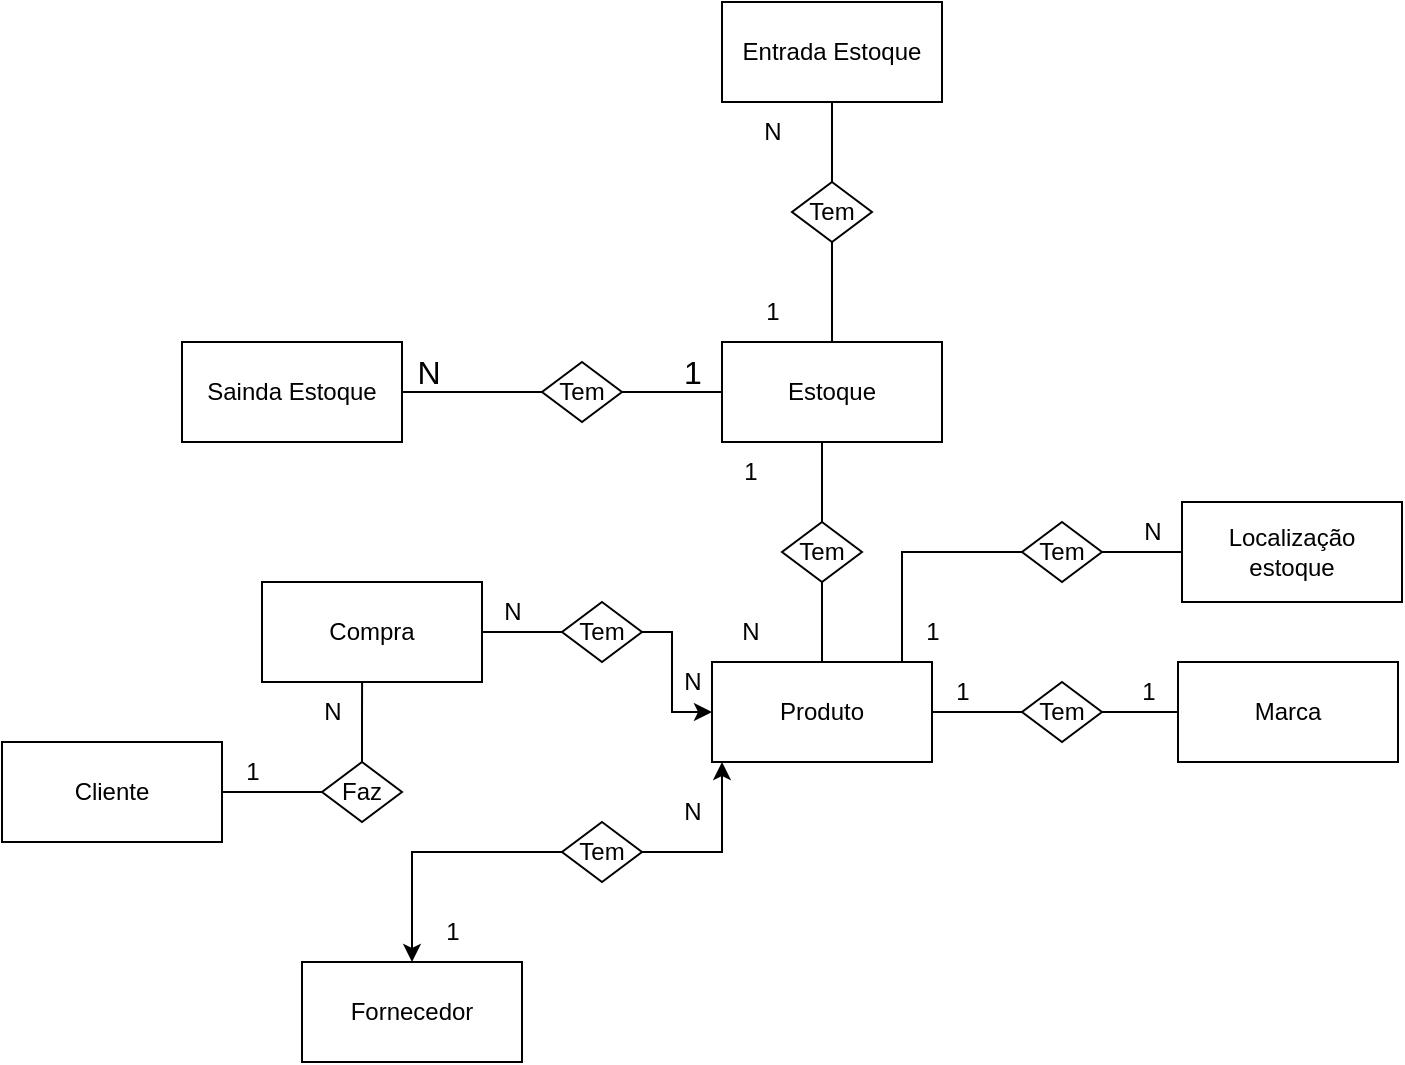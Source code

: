 <mxfile version="24.7.10">
  <diagram name="Página-1" id="eEJ-0p8HCi-mFZOOHUiT">
    <mxGraphModel dx="1486" dy="766" grid="1" gridSize="10" guides="1" tooltips="1" connect="1" arrows="1" fold="1" page="1" pageScale="1" pageWidth="827" pageHeight="1169" math="0" shadow="0">
      <root>
        <mxCell id="0" />
        <mxCell id="1" parent="0" />
        <mxCell id="wEgIOjfiDIlphTV_UnIY-1" value="Compra" style="html=1;whiteSpace=wrap;" parent="1" vertex="1">
          <mxGeometry x="170" y="360" width="110" height="50" as="geometry" />
        </mxCell>
        <mxCell id="wEgIOjfiDIlphTV_UnIY-4" value="Marca" style="html=1;whiteSpace=wrap;" parent="1" vertex="1">
          <mxGeometry x="628" y="400" width="110" height="50" as="geometry" />
        </mxCell>
        <mxCell id="lVLkWSktTIMoi4lAHS9Y-60" style="edgeStyle=orthogonalEdgeStyle;rounded=0;orthogonalLoop=1;jettySize=auto;html=1;entryX=0;entryY=0.5;entryDx=0;entryDy=0;endArrow=none;endFill=0;" parent="1" source="wEgIOjfiDIlphTV_UnIY-5" target="lVLkWSktTIMoi4lAHS9Y-57" edge="1">
          <mxGeometry relative="1" as="geometry" />
        </mxCell>
        <mxCell id="wEgIOjfiDIlphTV_UnIY-5" value="Cliente" style="html=1;whiteSpace=wrap;" parent="1" vertex="1">
          <mxGeometry x="40" y="440" width="110" height="50" as="geometry" />
        </mxCell>
        <mxCell id="wEgIOjfiDIlphTV_UnIY-10" value="Entrada Estoque" style="html=1;whiteSpace=wrap;" parent="1" vertex="1">
          <mxGeometry x="400" y="70" width="110" height="50" as="geometry" />
        </mxCell>
        <mxCell id="3VSIglFikXyJKSjwA9SF-3" value="" style="edgeStyle=none;curved=1;rounded=0;orthogonalLoop=1;jettySize=auto;html=1;fontSize=12;startSize=8;endSize=8;endArrow=none;endFill=0;" parent="1" edge="1">
          <mxGeometry relative="1" as="geometry">
            <mxPoint x="240" y="145" as="targetPoint" />
          </mxGeometry>
        </mxCell>
        <mxCell id="3VSIglFikXyJKSjwA9SF-4" value="" style="edgeStyle=none;curved=1;rounded=0;orthogonalLoop=1;jettySize=auto;html=1;fontSize=12;startSize=8;endSize=8;endArrow=none;endFill=0;" parent="1" edge="1">
          <mxGeometry relative="1" as="geometry">
            <mxPoint x="240" y="145" as="targetPoint" />
          </mxGeometry>
        </mxCell>
        <mxCell id="lVLkWSktTIMoi4lAHS9Y-4" style="edgeStyle=orthogonalEdgeStyle;rounded=0;orthogonalLoop=1;jettySize=auto;html=1;entryX=1;entryY=0.5;entryDx=0;entryDy=0;endArrow=none;endFill=0;" parent="1" source="lVLkWSktTIMoi4lAHS9Y-2" target="lVLkWSktTIMoi4lAHS9Y-1" edge="1">
          <mxGeometry relative="1" as="geometry" />
        </mxCell>
        <mxCell id="lVLkWSktTIMoi4lAHS9Y-7" style="edgeStyle=orthogonalEdgeStyle;rounded=0;orthogonalLoop=1;jettySize=auto;html=1;entryX=0;entryY=0.5;entryDx=0;entryDy=0;endArrow=none;endFill=0;" parent="1" source="lVLkWSktTIMoi4lAHS9Y-2" target="wEgIOjfiDIlphTV_UnIY-8" edge="1">
          <mxGeometry relative="1" as="geometry" />
        </mxCell>
        <mxCell id="lVLkWSktTIMoi4lAHS9Y-2" value="Tem" style="rhombus;whiteSpace=wrap;html=1;" parent="1" vertex="1">
          <mxGeometry x="310" y="250" width="40" height="30" as="geometry" />
        </mxCell>
        <mxCell id="lVLkWSktTIMoi4lAHS9Y-9" style="edgeStyle=orthogonalEdgeStyle;rounded=0;orthogonalLoop=1;jettySize=auto;html=1;entryX=0.5;entryY=1;entryDx=0;entryDy=0;endArrow=none;endFill=0;" parent="1" source="lVLkWSktTIMoi4lAHS9Y-8" target="wEgIOjfiDIlphTV_UnIY-10" edge="1">
          <mxGeometry relative="1" as="geometry" />
        </mxCell>
        <mxCell id="lVLkWSktTIMoi4lAHS9Y-10" style="edgeStyle=orthogonalEdgeStyle;rounded=0;orthogonalLoop=1;jettySize=auto;html=1;entryX=0.5;entryY=0;entryDx=0;entryDy=0;endArrow=none;endFill=0;" parent="1" source="lVLkWSktTIMoi4lAHS9Y-8" target="wEgIOjfiDIlphTV_UnIY-8" edge="1">
          <mxGeometry relative="1" as="geometry" />
        </mxCell>
        <mxCell id="lVLkWSktTIMoi4lAHS9Y-8" value="Tem" style="rhombus;whiteSpace=wrap;html=1;" parent="1" vertex="1">
          <mxGeometry x="435" y="160" width="40" height="30" as="geometry" />
        </mxCell>
        <mxCell id="lVLkWSktTIMoi4lAHS9Y-11" value="" style="group" parent="1" vertex="1" connectable="0">
          <mxGeometry x="130" y="240" width="142.5" height="50" as="geometry" />
        </mxCell>
        <mxCell id="3VSIglFikXyJKSjwA9SF-5" value="N" style="text;html=1;align=center;verticalAlign=middle;resizable=0;points=[];autosize=1;strokeColor=none;fillColor=none;fontSize=16;" parent="lVLkWSktTIMoi4lAHS9Y-11" vertex="1">
          <mxGeometry x="102.5" width="40" height="30" as="geometry" />
        </mxCell>
        <mxCell id="lVLkWSktTIMoi4lAHS9Y-1" value="Sainda Estoque" style="html=1;whiteSpace=wrap;" parent="lVLkWSktTIMoi4lAHS9Y-11" vertex="1">
          <mxGeometry width="110" height="50" as="geometry" />
        </mxCell>
        <mxCell id="lVLkWSktTIMoi4lAHS9Y-13" value="" style="group" parent="1" vertex="1" connectable="0">
          <mxGeometry x="370" y="240" width="140" height="50" as="geometry" />
        </mxCell>
        <mxCell id="wEgIOjfiDIlphTV_UnIY-8" value="Estoque" style="html=1;whiteSpace=wrap;" parent="lVLkWSktTIMoi4lAHS9Y-13" vertex="1">
          <mxGeometry x="30" width="110" height="50" as="geometry" />
        </mxCell>
        <mxCell id="lVLkWSktTIMoi4lAHS9Y-3" value="1" style="text;html=1;align=center;verticalAlign=middle;resizable=0;points=[];autosize=1;strokeColor=none;fillColor=none;fontSize=16;" parent="lVLkWSktTIMoi4lAHS9Y-13" vertex="1">
          <mxGeometry width="30" height="30" as="geometry" />
        </mxCell>
        <mxCell id="lVLkWSktTIMoi4lAHS9Y-22" value="1" style="text;html=1;align=center;verticalAlign=middle;resizable=0;points=[];autosize=1;strokeColor=none;fillColor=none;" parent="lVLkWSktTIMoi4lAHS9Y-13" vertex="1">
          <mxGeometry x="40" y="-30" width="30" height="30" as="geometry" />
        </mxCell>
        <mxCell id="lVLkWSktTIMoi4lAHS9Y-16" value="" style="edgeStyle=orthogonalEdgeStyle;rounded=0;orthogonalLoop=1;jettySize=auto;html=1;endArrow=none;endFill=0;" parent="1" source="lVLkWSktTIMoi4lAHS9Y-14" target="IcHUYRDayJJ3aay5ZyPJ-106" edge="1">
          <mxGeometry relative="1" as="geometry" />
        </mxCell>
        <mxCell id="lVLkWSktTIMoi4lAHS9Y-14" value="Tem" style="rhombus;whiteSpace=wrap;html=1;" parent="1" vertex="1">
          <mxGeometry x="550" y="330" width="40" height="30" as="geometry" />
        </mxCell>
        <mxCell id="lVLkWSktTIMoi4lAHS9Y-17" value="" style="edgeStyle=orthogonalEdgeStyle;rounded=0;orthogonalLoop=1;jettySize=auto;html=1;endArrow=none;endFill=0;" parent="1" source="wEgIOjfiDIlphTV_UnIY-8" target="lVLkWSktTIMoi4lAHS9Y-2" edge="1">
          <mxGeometry relative="1" as="geometry" />
        </mxCell>
        <mxCell id="lVLkWSktTIMoi4lAHS9Y-21" value="N" style="text;html=1;align=center;verticalAlign=middle;resizable=0;points=[];autosize=1;strokeColor=none;fillColor=none;" parent="1" vertex="1">
          <mxGeometry x="410" y="120" width="30" height="30" as="geometry" />
        </mxCell>
        <mxCell id="lVLkWSktTIMoi4lAHS9Y-27" value="" style="edgeStyle=orthogonalEdgeStyle;rounded=0;orthogonalLoop=1;jettySize=auto;html=1;endArrow=none;endFill=0;" parent="1" source="lVLkWSktTIMoi4lAHS9Y-25" target="lVLkWSktTIMoi4lAHS9Y-26" edge="1">
          <mxGeometry relative="1" as="geometry" />
        </mxCell>
        <mxCell id="lVLkWSktTIMoi4lAHS9Y-30" style="edgeStyle=orthogonalEdgeStyle;rounded=0;orthogonalLoop=1;jettySize=auto;html=1;endArrow=none;endFill=0;" parent="1" source="lVLkWSktTIMoi4lAHS9Y-25" edge="1">
          <mxGeometry relative="1" as="geometry">
            <mxPoint x="450" y="290" as="targetPoint" />
          </mxGeometry>
        </mxCell>
        <mxCell id="lVLkWSktTIMoi4lAHS9Y-25" value="Tem" style="rhombus;whiteSpace=wrap;html=1;" parent="1" vertex="1">
          <mxGeometry x="430" y="330" width="40" height="30" as="geometry" />
        </mxCell>
        <mxCell id="lVLkWSktTIMoi4lAHS9Y-33" style="edgeStyle=orthogonalEdgeStyle;rounded=0;orthogonalLoop=1;jettySize=auto;html=1;entryX=0;entryY=0.5;entryDx=0;entryDy=0;endArrow=none;endFill=0;" parent="1" source="lVLkWSktTIMoi4lAHS9Y-26" target="lVLkWSktTIMoi4lAHS9Y-14" edge="1">
          <mxGeometry relative="1" as="geometry">
            <Array as="points">
              <mxPoint x="490" y="345" />
            </Array>
          </mxGeometry>
        </mxCell>
        <mxCell id="lVLkWSktTIMoi4lAHS9Y-26" value="Produto" style="html=1;whiteSpace=wrap;" parent="1" vertex="1">
          <mxGeometry x="395" y="400" width="110" height="50" as="geometry" />
        </mxCell>
        <mxCell id="lVLkWSktTIMoi4lAHS9Y-31" value="N" style="text;html=1;align=center;verticalAlign=middle;resizable=0;points=[];autosize=1;strokeColor=none;fillColor=none;" parent="1" vertex="1">
          <mxGeometry x="399" y="370" width="30" height="30" as="geometry" />
        </mxCell>
        <mxCell id="lVLkWSktTIMoi4lAHS9Y-32" value="1" style="text;html=1;align=center;verticalAlign=middle;resizable=0;points=[];autosize=1;strokeColor=none;fillColor=none;" parent="1" vertex="1">
          <mxGeometry x="399" y="290" width="30" height="30" as="geometry" />
        </mxCell>
        <mxCell id="lVLkWSktTIMoi4lAHS9Y-35" value="" style="group" parent="1" vertex="1" connectable="0">
          <mxGeometry x="600" y="320" width="140" height="50" as="geometry" />
        </mxCell>
        <mxCell id="IcHUYRDayJJ3aay5ZyPJ-106" value="Localização estoque" style="html=1;whiteSpace=wrap;" parent="lVLkWSktTIMoi4lAHS9Y-35" vertex="1">
          <mxGeometry x="30" width="110" height="50" as="geometry" />
        </mxCell>
        <mxCell id="lVLkWSktTIMoi4lAHS9Y-24" value="N" style="text;html=1;align=center;verticalAlign=middle;resizable=0;points=[];autosize=1;strokeColor=none;fillColor=none;" parent="lVLkWSktTIMoi4lAHS9Y-35" vertex="1">
          <mxGeometry width="30" height="30" as="geometry" />
        </mxCell>
        <mxCell id="lVLkWSktTIMoi4lAHS9Y-36" value="1" style="text;html=1;align=center;verticalAlign=middle;resizable=0;points=[];autosize=1;strokeColor=none;fillColor=none;" parent="1" vertex="1">
          <mxGeometry x="490" y="370" width="30" height="30" as="geometry" />
        </mxCell>
        <mxCell id="lVLkWSktTIMoi4lAHS9Y-38" value="" style="edgeStyle=orthogonalEdgeStyle;rounded=0;orthogonalLoop=1;jettySize=auto;html=1;endArrow=none;endFill=0;" parent="1" source="lVLkWSktTIMoi4lAHS9Y-37" target="wEgIOjfiDIlphTV_UnIY-4" edge="1">
          <mxGeometry relative="1" as="geometry" />
        </mxCell>
        <mxCell id="lVLkWSktTIMoi4lAHS9Y-40" style="edgeStyle=orthogonalEdgeStyle;rounded=0;orthogonalLoop=1;jettySize=auto;html=1;entryX=1;entryY=0.5;entryDx=0;entryDy=0;endArrow=none;endFill=0;" parent="1" source="lVLkWSktTIMoi4lAHS9Y-37" target="lVLkWSktTIMoi4lAHS9Y-26" edge="1">
          <mxGeometry relative="1" as="geometry" />
        </mxCell>
        <mxCell id="lVLkWSktTIMoi4lAHS9Y-37" value="Tem" style="rhombus;whiteSpace=wrap;html=1;" parent="1" vertex="1">
          <mxGeometry x="550" y="410" width="40" height="30" as="geometry" />
        </mxCell>
        <mxCell id="lVLkWSktTIMoi4lAHS9Y-41" value="1" style="text;html=1;align=center;verticalAlign=middle;resizable=0;points=[];autosize=1;strokeColor=none;fillColor=none;" parent="1" vertex="1">
          <mxGeometry x="505" y="400" width="30" height="30" as="geometry" />
        </mxCell>
        <mxCell id="lVLkWSktTIMoi4lAHS9Y-42" value="1" style="text;html=1;align=center;verticalAlign=middle;resizable=0;points=[];autosize=1;strokeColor=none;fillColor=none;" parent="1" vertex="1">
          <mxGeometry x="598" y="400" width="30" height="30" as="geometry" />
        </mxCell>
        <mxCell id="lVLkWSktTIMoi4lAHS9Y-50" value="" style="edgeStyle=orthogonalEdgeStyle;rounded=0;orthogonalLoop=1;jettySize=auto;html=1;endArrow=none;endFill=0;" parent="1" source="lVLkWSktTIMoi4lAHS9Y-49" target="wEgIOjfiDIlphTV_UnIY-1" edge="1">
          <mxGeometry relative="1" as="geometry" />
        </mxCell>
        <mxCell id="lVLkWSktTIMoi4lAHS9Y-51" style="edgeStyle=orthogonalEdgeStyle;rounded=0;orthogonalLoop=1;jettySize=auto;html=1;entryX=0;entryY=0.5;entryDx=0;entryDy=0;" parent="1" source="lVLkWSktTIMoi4lAHS9Y-49" target="lVLkWSktTIMoi4lAHS9Y-26" edge="1">
          <mxGeometry relative="1" as="geometry">
            <Array as="points">
              <mxPoint x="375" y="385" />
              <mxPoint x="375" y="425" />
            </Array>
          </mxGeometry>
        </mxCell>
        <mxCell id="lVLkWSktTIMoi4lAHS9Y-49" value="Tem" style="rhombus;whiteSpace=wrap;html=1;" parent="1" vertex="1">
          <mxGeometry x="320" y="370" width="40" height="30" as="geometry" />
        </mxCell>
        <mxCell id="lVLkWSktTIMoi4lAHS9Y-54" value="N" style="text;html=1;align=center;verticalAlign=middle;resizable=0;points=[];autosize=1;strokeColor=none;fillColor=none;" parent="1" vertex="1">
          <mxGeometry x="280" y="360" width="30" height="30" as="geometry" />
        </mxCell>
        <mxCell id="lVLkWSktTIMoi4lAHS9Y-55" value="N" style="text;html=1;align=center;verticalAlign=middle;resizable=0;points=[];autosize=1;strokeColor=none;fillColor=none;" parent="1" vertex="1">
          <mxGeometry x="370" y="395" width="30" height="30" as="geometry" />
        </mxCell>
        <mxCell id="lVLkWSktTIMoi4lAHS9Y-57" value="Faz" style="rhombus;whiteSpace=wrap;html=1;" parent="1" vertex="1">
          <mxGeometry x="200" y="450" width="40" height="30" as="geometry" />
        </mxCell>
        <mxCell id="lVLkWSktTIMoi4lAHS9Y-59" style="edgeStyle=orthogonalEdgeStyle;rounded=0;orthogonalLoop=1;jettySize=auto;html=1;entryX=0.455;entryY=1;entryDx=0;entryDy=0;entryPerimeter=0;endArrow=none;endFill=0;" parent="1" source="lVLkWSktTIMoi4lAHS9Y-57" target="wEgIOjfiDIlphTV_UnIY-1" edge="1">
          <mxGeometry relative="1" as="geometry" />
        </mxCell>
        <mxCell id="lVLkWSktTIMoi4lAHS9Y-61" value="1" style="text;html=1;align=center;verticalAlign=middle;resizable=0;points=[];autosize=1;strokeColor=none;fillColor=none;" parent="1" vertex="1">
          <mxGeometry x="150" y="440" width="30" height="30" as="geometry" />
        </mxCell>
        <mxCell id="lVLkWSktTIMoi4lAHS9Y-62" value="N" style="text;html=1;align=center;verticalAlign=middle;resizable=0;points=[];autosize=1;strokeColor=none;fillColor=none;" parent="1" vertex="1">
          <mxGeometry x="190" y="410" width="30" height="30" as="geometry" />
        </mxCell>
        <mxCell id="lVLkWSktTIMoi4lAHS9Y-63" value="Fornecedor" style="html=1;whiteSpace=wrap;" parent="1" vertex="1">
          <mxGeometry x="190" y="550" width="110" height="50" as="geometry" />
        </mxCell>
        <mxCell id="lVLkWSktTIMoi4lAHS9Y-66" style="edgeStyle=orthogonalEdgeStyle;rounded=0;orthogonalLoop=1;jettySize=auto;html=1;" parent="1" source="lVLkWSktTIMoi4lAHS9Y-65" edge="1">
          <mxGeometry relative="1" as="geometry">
            <mxPoint x="400" y="450" as="targetPoint" />
            <Array as="points">
              <mxPoint x="400" y="495" />
              <mxPoint x="400" y="450" />
            </Array>
          </mxGeometry>
        </mxCell>
        <mxCell id="lVLkWSktTIMoi4lAHS9Y-67" style="edgeStyle=orthogonalEdgeStyle;rounded=0;orthogonalLoop=1;jettySize=auto;html=1;entryX=0.5;entryY=0;entryDx=0;entryDy=0;" parent="1" source="lVLkWSktTIMoi4lAHS9Y-65" target="lVLkWSktTIMoi4lAHS9Y-63" edge="1">
          <mxGeometry relative="1" as="geometry" />
        </mxCell>
        <mxCell id="lVLkWSktTIMoi4lAHS9Y-65" value="Tem" style="rhombus;whiteSpace=wrap;html=1;" parent="1" vertex="1">
          <mxGeometry x="320" y="480" width="40" height="30" as="geometry" />
        </mxCell>
        <mxCell id="lVLkWSktTIMoi4lAHS9Y-68" value="N" style="text;html=1;align=center;verticalAlign=middle;resizable=0;points=[];autosize=1;strokeColor=none;fillColor=none;" parent="1" vertex="1">
          <mxGeometry x="370" y="460" width="30" height="30" as="geometry" />
        </mxCell>
        <mxCell id="lVLkWSktTIMoi4lAHS9Y-69" value="1" style="text;html=1;align=center;verticalAlign=middle;resizable=0;points=[];autosize=1;strokeColor=none;fillColor=none;" parent="1" vertex="1">
          <mxGeometry x="250" y="520" width="30" height="30" as="geometry" />
        </mxCell>
      </root>
    </mxGraphModel>
  </diagram>
</mxfile>
